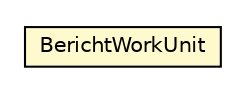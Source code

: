 #!/usr/local/bin/dot
#
# Class diagram 
# Generated by UMLGraph version R5_6-24-gf6e263 (http://www.umlgraph.org/)
#

digraph G {
	edge [fontname="Helvetica",fontsize=10,labelfontname="Helvetica",labelfontsize=10];
	node [fontname="Helvetica",fontsize=10,shape=plaintext];
	nodesep=0.25;
	ranksep=0.5;
	// nl.b3p.brmo.loader.pipeline.BerichtWorkUnit
	c805 [label=<<table title="nl.b3p.brmo.loader.pipeline.BerichtWorkUnit" border="0" cellborder="1" cellspacing="0" cellpadding="2" port="p" bgcolor="lemonChiffon" href="./BerichtWorkUnit.html">
		<tr><td><table border="0" cellspacing="0" cellpadding="1">
<tr><td align="center" balign="center"> BerichtWorkUnit </td></tr>
		</table></td></tr>
		</table>>, URL="./BerichtWorkUnit.html", fontname="Helvetica", fontcolor="black", fontsize=10.0];
}

